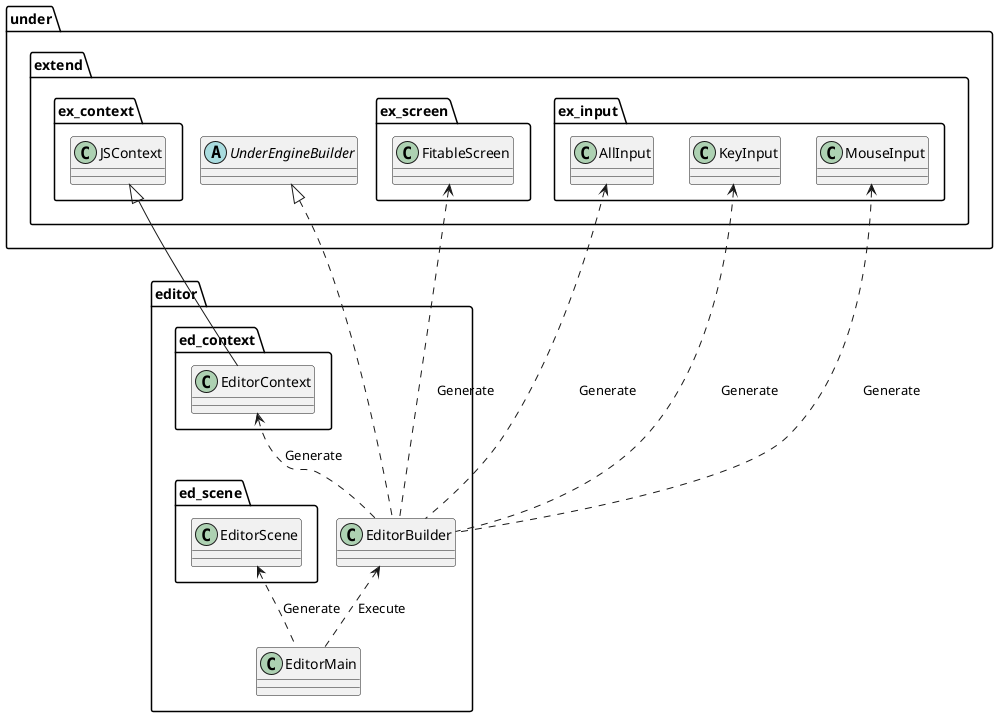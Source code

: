 @startuml EditorGameBase

package editor {
    class EditorMain
    class EditorBuilder

    package ed_context {
        class EditorContext
    }
}

package under {
    package extend {
        abstract UnderEngineBuilder
        package ex_context {
            class JSContext
        }
        package ex_screen {
            class FitableScreen
        }
        package ex_input {
            class AllInput
            class KeyInput
            class MouseInput
        }
    }
}

package editor {
    package ed_scene {
        class EditorScene
    }
}

EditorBuilder <.. EditorMain : "Execute"
EditorScene <.. EditorMain : "Generate"
FitableScreen <.. EditorBuilder : "Generate"
EditorContext <.. EditorBuilder : "Generate"
AllInput <.. EditorBuilder : "Generate"
KeyInput <.. EditorBuilder : "Generate"
MouseInput <.. EditorBuilder : "Generate"

UnderEngineBuilder <|... EditorBuilder
JSContext <|-- EditorContext

@enduml
